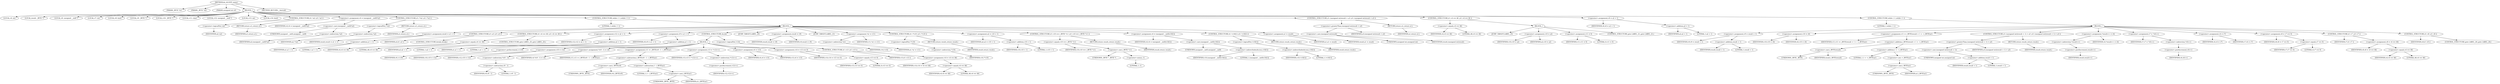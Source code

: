digraph do_rfc1035_name {  
"1000112" [label = "(METHOD,do_rfc1035_name)" ]
"1000113" [label = "(PARAM,_BYTE *a1)" ]
"1000114" [label = "(PARAM,_BYTE *a2)" ]
"1000115" [label = "(PARAM,unsigned int a3)" ]
"1000116" [label = "(BLOCK,,)" ]
"1000117" [label = "(LOCAL,v4: int)" ]
"1000118" [label = "(LOCAL,result: _BYTE *)" ]
"1000119" [label = "(LOCAL,v6: unsigned __int8 *)" ]
"1000120" [label = "(LOCAL,v7: int)" ]
"1000121" [label = "(LOCAL,v8: bool)" ]
"1000122" [label = "(LOCAL,v9: _BYTE *)" ]
"1000123" [label = "(LOCAL,v10: _BYTE *)" ]
"1000124" [label = "(LOCAL,v11: char)" ]
"1000125" [label = "(LOCAL,v12: unsigned __int8 *)" ]
"1000126" [label = "(LOCAL,v13: int)" ]
"1000127" [label = "(LOCAL,v14: bool)" ]
"1000128" [label = "(CONTROL_STRUCTURE,if ( !a2 ),if ( !a2 ))" ]
"1000129" [label = "(<operator>.logicalNot,!a2)" ]
"1000130" [label = "(IDENTIFIER,a2,!a2)" ]
"1000131" [label = "(RETURN,return a1;,return a1;)" ]
"1000132" [label = "(IDENTIFIER,a1,return a1;)" ]
"1000133" [label = "(<operator>.assignment,v4 = (unsigned __int8)*a2)" ]
"1000134" [label = "(IDENTIFIER,v4,v4 = (unsigned __int8)*a2)" ]
"1000135" [label = "(<operator>.cast,(unsigned __int8)*a2)" ]
"1000136" [label = "(UNKNOWN,unsigned __int8,unsigned __int8)" ]
"1000137" [label = "(<operator>.indirection,*a2)" ]
"1000138" [label = "(IDENTIFIER,a2,(unsigned __int8)*a2)" ]
"1000139" [label = "(CONTROL_STRUCTURE,if ( !*a2 ),if ( !*a2 ))" ]
"1000140" [label = "(<operator>.logicalNot,!*a2)" ]
"1000141" [label = "(<operator>.indirection,*a2)" ]
"1000142" [label = "(IDENTIFIER,a2,!*a2)" ]
"1000143" [label = "(RETURN,return a1;,return a1;)" ]
"1000144" [label = "(IDENTIFIER,a1,return a1;)" ]
"1000145" [label = "(CONTROL_STRUCTURE,while ( 1 ),while ( 1 ))" ]
"1000146" [label = "(LITERAL,1,while ( 1 ))" ]
"1000147" [label = "(BLOCK,,)" ]
"1000148" [label = "(<operator>.assignment,result = a1 + 1)" ]
"1000149" [label = "(IDENTIFIER,result,result = a1 + 1)" ]
"1000150" [label = "(<operator>.addition,a1 + 1)" ]
"1000151" [label = "(IDENTIFIER,a1,a1 + 1)" ]
"1000152" [label = "(LITERAL,1,a1 + 1)" ]
"1000153" [label = "(CONTROL_STRUCTURE,if ( a3 ),if ( a3 ))" ]
"1000154" [label = "(IDENTIFIER,a3,if ( a3 ))" ]
"1000155" [label = "(CONTROL_STRUCTURE,break;,break;)" ]
"1000156" [label = "(CONTROL_STRUCTURE,if ( v4 == 46 ),if ( v4 == 46 ))" ]
"1000157" [label = "(<operator>.equals,v4 == 46)" ]
"1000158" [label = "(IDENTIFIER,v4,v4 == 46)" ]
"1000159" [label = "(LITERAL,46,v4 == 46)" ]
"1000160" [label = "(CONTROL_STRUCTURE,goto LABEL_25;,goto LABEL_25;)" ]
"1000161" [label = "(<operator>.assignment,v12 = a2 + 1)" ]
"1000162" [label = "(IDENTIFIER,v12,v12 = a2 + 1)" ]
"1000163" [label = "(<operator>.addition,a2 + 1)" ]
"1000164" [label = "(IDENTIFIER,a2,a2 + 1)" ]
"1000165" [label = "(LITERAL,1,a2 + 1)" ]
"1000166" [label = "(<operator>.assignment,v9 = a1 + 1)" ]
"1000167" [label = "(IDENTIFIER,v9,v9 = a1 + 1)" ]
"1000168" [label = "(<operator>.addition,a1 + 1)" ]
"1000169" [label = "(IDENTIFIER,a1,a1 + 1)" ]
"1000170" [label = "(LITERAL,1,a1 + 1)" ]
"1000171" [label = "(CONTROL_STRUCTURE,do,do)" ]
"1000172" [label = "(BLOCK,,)" ]
"1000173" [label = "(<operator>.preIncrement,++v9)" ]
"1000174" [label = "(IDENTIFIER,v9,++v9)" ]
"1000175" [label = "(<operator>.assignment,v10 = v12)" ]
"1000176" [label = "(IDENTIFIER,v10,v10 = v12)" ]
"1000177" [label = "(IDENTIFIER,v12,v10 = v12)" ]
"1000178" [label = "(<operator>.assignment,*(v9 - 1) = v4)" ]
"1000179" [label = "(<operator>.indirection,*(v9 - 1))" ]
"1000180" [label = "(<operator>.subtraction,v9 - 1)" ]
"1000181" [label = "(IDENTIFIER,v9,v9 - 1)" ]
"1000182" [label = "(LITERAL,1,v9 - 1)" ]
"1000183" [label = "(IDENTIFIER,v4,*(v9 - 1) = v4)" ]
"1000184" [label = "(<operator>.assignment,v11 = (_BYTE)v9 - 1 - (_BYTE)a1)" ]
"1000185" [label = "(IDENTIFIER,v11,v11 = (_BYTE)v9 - 1 - (_BYTE)a1)" ]
"1000186" [label = "(<operator>.subtraction,(_BYTE)v9 - 1 - (_BYTE)a1)" ]
"1000187" [label = "(<operator>.cast,(_BYTE)v9)" ]
"1000188" [label = "(UNKNOWN,_BYTE,_BYTE)" ]
"1000189" [label = "(IDENTIFIER,v9,(_BYTE)v9)" ]
"1000190" [label = "(<operator>.subtraction,1 - (_BYTE)a1)" ]
"1000191" [label = "(LITERAL,1,1 - (_BYTE)a1)" ]
"1000192" [label = "(<operator>.cast,(_BYTE)a1)" ]
"1000193" [label = "(UNKNOWN,_BYTE,_BYTE)" ]
"1000194" [label = "(IDENTIFIER,a1,(_BYTE)a1)" ]
"1000195" [label = "(<operator>.assignment,v13 = *v12++)" ]
"1000196" [label = "(IDENTIFIER,v13,v13 = *v12++)" ]
"1000197" [label = "(<operator>.indirection,*v12++)" ]
"1000198" [label = "(<operator>.postIncrement,v12++)" ]
"1000199" [label = "(IDENTIFIER,v12,v12++)" ]
"1000200" [label = "(<operator>.assignment,v4 = v13)" ]
"1000201" [label = "(IDENTIFIER,v4,v4 = v13)" ]
"1000202" [label = "(IDENTIFIER,v13,v4 = v13)" ]
"1000203" [label = "(<operator>.assignment,v14 = v13 == 0)" ]
"1000204" [label = "(IDENTIFIER,v14,v14 = v13 == 0)" ]
"1000205" [label = "(<operator>.equals,v13 == 0)" ]
"1000206" [label = "(IDENTIFIER,v13,v13 == 0)" ]
"1000207" [label = "(LITERAL,0,v13 == 0)" ]
"1000208" [label = "(CONTROL_STRUCTURE,if ( v13 ),if ( v13 ))" ]
"1000209" [label = "(IDENTIFIER,v13,if ( v13 ))" ]
"1000210" [label = "(<operator>.assignment,v14 = v4 == 46)" ]
"1000211" [label = "(IDENTIFIER,v14,v14 = v4 == 46)" ]
"1000212" [label = "(<operator>.equals,v4 == 46)" ]
"1000213" [label = "(IDENTIFIER,v4,v4 == 46)" ]
"1000214" [label = "(LITERAL,46,v4 == 46)" ]
"1000215" [label = "(<operator>.logicalNot,!v14)" ]
"1000216" [label = "(IDENTIFIER,v14,!v14)" ]
"1000217" [label = "(JUMP_TARGET,LABEL_20)" ]
"1000218" [label = "(<operator>.assignment,result = v9)" ]
"1000219" [label = "(IDENTIFIER,result,result = v9)" ]
"1000220" [label = "(IDENTIFIER,v9,result = v9)" ]
"1000221" [label = "(JUMP_TARGET,LABEL_21)" ]
"1000222" [label = "(<operator>.assignment,*a1 = v11)" ]
"1000223" [label = "(<operator>.indirection,*a1)" ]
"1000224" [label = "(IDENTIFIER,a1,*a1 = v11)" ]
"1000225" [label = "(IDENTIFIER,v11,*a1 = v11)" ]
"1000226" [label = "(CONTROL_STRUCTURE,if ( !*v10 ),if ( !*v10 ))" ]
"1000227" [label = "(<operator>.logicalNot,!*v10)" ]
"1000228" [label = "(<operator>.indirection,*v10)" ]
"1000229" [label = "(IDENTIFIER,v10,!*v10)" ]
"1000230" [label = "(RETURN,return result;,return result;)" ]
"1000231" [label = "(IDENTIFIER,result,return result;)" ]
"1000232" [label = "(<operator>.assignment,a2 = v10 + 1)" ]
"1000233" [label = "(IDENTIFIER,a2,a2 = v10 + 1)" ]
"1000234" [label = "(<operator>.addition,v10 + 1)" ]
"1000235" [label = "(IDENTIFIER,v10,v10 + 1)" ]
"1000236" [label = "(LITERAL,1,v10 + 1)" ]
"1000237" [label = "(CONTROL_STRUCTURE,if ( v10 == (_BYTE *)-1 ),if ( v10 == (_BYTE *)-1 ))" ]
"1000238" [label = "(<operator>.equals,v10 == (_BYTE *)-1)" ]
"1000239" [label = "(IDENTIFIER,v10,v10 == (_BYTE *)-1)" ]
"1000240" [label = "(<operator>.cast,(_BYTE *)-1)" ]
"1000241" [label = "(UNKNOWN,_BYTE *,_BYTE *)" ]
"1000242" [label = "(<operator>.minus,-1)" ]
"1000243" [label = "(LITERAL,1,-1)" ]
"1000244" [label = "(RETURN,return result;,return result;)" ]
"1000245" [label = "(IDENTIFIER,result,return result;)" ]
"1000246" [label = "(<operator>.assignment,v4 = (unsigned __int8)v10[1])" ]
"1000247" [label = "(IDENTIFIER,v4,v4 = (unsigned __int8)v10[1])" ]
"1000248" [label = "(<operator>.cast,(unsigned __int8)v10[1])" ]
"1000249" [label = "(UNKNOWN,unsigned __int8,unsigned __int8)" ]
"1000250" [label = "(<operator>.indirectIndexAccess,v10[1])" ]
"1000251" [label = "(IDENTIFIER,v10,(unsigned __int8)v10[1])" ]
"1000252" [label = "(LITERAL,1,(unsigned __int8)v10[1])" ]
"1000253" [label = "(CONTROL_STRUCTURE,if ( !v10[1] ),if ( !v10[1] ))" ]
"1000254" [label = "(<operator>.logicalNot,!v10[1])" ]
"1000255" [label = "(<operator>.indirectIndexAccess,v10[1])" ]
"1000256" [label = "(IDENTIFIER,v10,!v10[1])" ]
"1000257" [label = "(LITERAL,1,!v10[1])" ]
"1000258" [label = "(RETURN,return result;,return result;)" ]
"1000259" [label = "(IDENTIFIER,result,return result;)" ]
"1000260" [label = "(<operator>.assignment,a1 = result)" ]
"1000261" [label = "(IDENTIFIER,a1,a1 = result)" ]
"1000262" [label = "(IDENTIFIER,result,a1 = result)" ]
"1000263" [label = "(CONTROL_STRUCTURE,if ( (unsigned int)result > a3 ),if ( (unsigned int)result > a3 ))" ]
"1000264" [label = "(<operator>.greaterThan,(unsigned int)result > a3)" ]
"1000265" [label = "(<operator>.cast,(unsigned int)result)" ]
"1000266" [label = "(UNKNOWN,unsigned int,unsigned int)" ]
"1000267" [label = "(IDENTIFIER,result,(unsigned int)result)" ]
"1000268" [label = "(IDENTIFIER,a3,(unsigned int)result > a3)" ]
"1000269" [label = "(RETURN,return a1;,return a1;)" ]
"1000270" [label = "(IDENTIFIER,a1,return a1;)" ]
"1000271" [label = "(CONTROL_STRUCTURE,if ( v4 == 46 ),if ( v4 == 46 ))" ]
"1000272" [label = "(<operator>.equals,v4 == 46)" ]
"1000273" [label = "(IDENTIFIER,v4,v4 == 46)" ]
"1000274" [label = "(LITERAL,46,v4 == 46)" ]
"1000275" [label = "(BLOCK,,)" ]
"1000276" [label = "(JUMP_TARGET,LABEL_25)" ]
"1000277" [label = "(<operator>.assignment,v10 = a2)" ]
"1000278" [label = "(IDENTIFIER,v10,v10 = a2)" ]
"1000279" [label = "(IDENTIFIER,a2,v10 = a2)" ]
"1000280" [label = "(<operator>.assignment,v11 = 0)" ]
"1000281" [label = "(IDENTIFIER,v11,v11 = 0)" ]
"1000282" [label = "(LITERAL,0,v11 = 0)" ]
"1000283" [label = "(CONTROL_STRUCTURE,goto LABEL_21;,goto LABEL_21;)" ]
"1000284" [label = "(<operator>.assignment,v6 = a2 + 1)" ]
"1000285" [label = "(IDENTIFIER,v6,v6 = a2 + 1)" ]
"1000286" [label = "(<operator>.addition,a2 + 1)" ]
"1000287" [label = "(IDENTIFIER,a2,a2 + 1)" ]
"1000288" [label = "(LITERAL,1,a2 + 1)" ]
"1000289" [label = "(CONTROL_STRUCTURE,while ( 1 ),while ( 1 ))" ]
"1000290" [label = "(LITERAL,1,while ( 1 ))" ]
"1000291" [label = "(BLOCK,,)" ]
"1000292" [label = "(<operator>.assignment,v9 = result + 1)" ]
"1000293" [label = "(IDENTIFIER,v9,v9 = result + 1)" ]
"1000294" [label = "(<operator>.addition,result + 1)" ]
"1000295" [label = "(IDENTIFIER,result,result + 1)" ]
"1000296" [label = "(LITERAL,1,result + 1)" ]
"1000297" [label = "(<operator>.assignment,v10 = v6)" ]
"1000298" [label = "(IDENTIFIER,v10,v10 = v6)" ]
"1000299" [label = "(IDENTIFIER,v6,v10 = v6)" ]
"1000300" [label = "(<operator>.assignment,v11 = (_BYTE)result + 1 + ~(_BYTE)a1)" ]
"1000301" [label = "(IDENTIFIER,v11,v11 = (_BYTE)result + 1 + ~(_BYTE)a1)" ]
"1000302" [label = "(<operator>.addition,(_BYTE)result + 1 + ~(_BYTE)a1)" ]
"1000303" [label = "(<operator>.cast,(_BYTE)result)" ]
"1000304" [label = "(UNKNOWN,_BYTE,_BYTE)" ]
"1000305" [label = "(IDENTIFIER,result,(_BYTE)result)" ]
"1000306" [label = "(<operator>.addition,1 + ~(_BYTE)a1)" ]
"1000307" [label = "(LITERAL,1,1 + ~(_BYTE)a1)" ]
"1000308" [label = "(<operator>.not,~(_BYTE)a1)" ]
"1000309" [label = "(<operator>.cast,(_BYTE)a1)" ]
"1000310" [label = "(UNKNOWN,_BYTE,_BYTE)" ]
"1000311" [label = "(IDENTIFIER,a1,(_BYTE)a1)" ]
"1000312" [label = "(CONTROL_STRUCTURE,if ( (unsigned int)(result + 1) > a3 ),if ( (unsigned int)(result + 1) > a3 ))" ]
"1000313" [label = "(<operator>.greaterThan,(unsigned int)(result + 1) > a3)" ]
"1000314" [label = "(<operator>.cast,(unsigned int)(result + 1))" ]
"1000315" [label = "(UNKNOWN,unsigned int,unsigned int)" ]
"1000316" [label = "(<operator>.addition,result + 1)" ]
"1000317" [label = "(IDENTIFIER,result,result + 1)" ]
"1000318" [label = "(LITERAL,1,result + 1)" ]
"1000319" [label = "(IDENTIFIER,a3,(unsigned int)(result + 1) > a3)" ]
"1000320" [label = "(RETURN,return result;,return result;)" ]
"1000321" [label = "(IDENTIFIER,result,return result;)" ]
"1000322" [label = "(<operator>.assignment,*result++ = v4)" ]
"1000323" [label = "(<operator>.indirection,*result++)" ]
"1000324" [label = "(<operator>.postIncrement,result++)" ]
"1000325" [label = "(IDENTIFIER,result,result++)" ]
"1000326" [label = "(IDENTIFIER,v4,*result++ = v4)" ]
"1000327" [label = "(<operator>.assignment,v7 = *v6++)" ]
"1000328" [label = "(IDENTIFIER,v7,v7 = *v6++)" ]
"1000329" [label = "(<operator>.indirection,*v6++)" ]
"1000330" [label = "(<operator>.postIncrement,v6++)" ]
"1000331" [label = "(IDENTIFIER,v6,v6++)" ]
"1000332" [label = "(<operator>.assignment,v4 = v7)" ]
"1000333" [label = "(IDENTIFIER,v4,v4 = v7)" ]
"1000334" [label = "(IDENTIFIER,v7,v4 = v7)" ]
"1000335" [label = "(<operator>.assignment,v8 = v7 == 0)" ]
"1000336" [label = "(IDENTIFIER,v8,v8 = v7 == 0)" ]
"1000337" [label = "(<operator>.equals,v7 == 0)" ]
"1000338" [label = "(IDENTIFIER,v7,v7 == 0)" ]
"1000339" [label = "(LITERAL,0,v7 == 0)" ]
"1000340" [label = "(CONTROL_STRUCTURE,if ( v7 ),if ( v7 ))" ]
"1000341" [label = "(IDENTIFIER,v7,if ( v7 ))" ]
"1000342" [label = "(<operator>.assignment,v8 = v4 == 46)" ]
"1000343" [label = "(IDENTIFIER,v8,v8 = v4 == 46)" ]
"1000344" [label = "(<operator>.equals,v4 == 46)" ]
"1000345" [label = "(IDENTIFIER,v4,v4 == 46)" ]
"1000346" [label = "(LITERAL,46,v4 == 46)" ]
"1000347" [label = "(CONTROL_STRUCTURE,if ( v8 ),if ( v8 ))" ]
"1000348" [label = "(IDENTIFIER,v8,if ( v8 ))" ]
"1000349" [label = "(CONTROL_STRUCTURE,goto LABEL_20;,goto LABEL_20;)" ]
"1000350" [label = "(METHOD_RETURN,__fastcall)" ]
  "1000112" -> "1000113" 
  "1000112" -> "1000114" 
  "1000112" -> "1000115" 
  "1000112" -> "1000116" 
  "1000112" -> "1000350" 
  "1000116" -> "1000117" 
  "1000116" -> "1000118" 
  "1000116" -> "1000119" 
  "1000116" -> "1000120" 
  "1000116" -> "1000121" 
  "1000116" -> "1000122" 
  "1000116" -> "1000123" 
  "1000116" -> "1000124" 
  "1000116" -> "1000125" 
  "1000116" -> "1000126" 
  "1000116" -> "1000127" 
  "1000116" -> "1000128" 
  "1000116" -> "1000133" 
  "1000116" -> "1000139" 
  "1000116" -> "1000145" 
  "1000116" -> "1000263" 
  "1000116" -> "1000271" 
  "1000116" -> "1000284" 
  "1000116" -> "1000289" 
  "1000128" -> "1000129" 
  "1000128" -> "1000131" 
  "1000129" -> "1000130" 
  "1000131" -> "1000132" 
  "1000133" -> "1000134" 
  "1000133" -> "1000135" 
  "1000135" -> "1000136" 
  "1000135" -> "1000137" 
  "1000137" -> "1000138" 
  "1000139" -> "1000140" 
  "1000139" -> "1000143" 
  "1000140" -> "1000141" 
  "1000141" -> "1000142" 
  "1000143" -> "1000144" 
  "1000145" -> "1000146" 
  "1000145" -> "1000147" 
  "1000147" -> "1000148" 
  "1000147" -> "1000153" 
  "1000147" -> "1000156" 
  "1000147" -> "1000161" 
  "1000147" -> "1000166" 
  "1000147" -> "1000171" 
  "1000147" -> "1000217" 
  "1000147" -> "1000218" 
  "1000147" -> "1000221" 
  "1000147" -> "1000222" 
  "1000147" -> "1000226" 
  "1000147" -> "1000232" 
  "1000147" -> "1000237" 
  "1000147" -> "1000246" 
  "1000147" -> "1000253" 
  "1000147" -> "1000260" 
  "1000148" -> "1000149" 
  "1000148" -> "1000150" 
  "1000150" -> "1000151" 
  "1000150" -> "1000152" 
  "1000153" -> "1000154" 
  "1000153" -> "1000155" 
  "1000156" -> "1000157" 
  "1000156" -> "1000160" 
  "1000157" -> "1000158" 
  "1000157" -> "1000159" 
  "1000161" -> "1000162" 
  "1000161" -> "1000163" 
  "1000163" -> "1000164" 
  "1000163" -> "1000165" 
  "1000166" -> "1000167" 
  "1000166" -> "1000168" 
  "1000168" -> "1000169" 
  "1000168" -> "1000170" 
  "1000171" -> "1000172" 
  "1000171" -> "1000215" 
  "1000172" -> "1000173" 
  "1000172" -> "1000175" 
  "1000172" -> "1000178" 
  "1000172" -> "1000184" 
  "1000172" -> "1000195" 
  "1000172" -> "1000200" 
  "1000172" -> "1000203" 
  "1000172" -> "1000208" 
  "1000173" -> "1000174" 
  "1000175" -> "1000176" 
  "1000175" -> "1000177" 
  "1000178" -> "1000179" 
  "1000178" -> "1000183" 
  "1000179" -> "1000180" 
  "1000180" -> "1000181" 
  "1000180" -> "1000182" 
  "1000184" -> "1000185" 
  "1000184" -> "1000186" 
  "1000186" -> "1000187" 
  "1000186" -> "1000190" 
  "1000187" -> "1000188" 
  "1000187" -> "1000189" 
  "1000190" -> "1000191" 
  "1000190" -> "1000192" 
  "1000192" -> "1000193" 
  "1000192" -> "1000194" 
  "1000195" -> "1000196" 
  "1000195" -> "1000197" 
  "1000197" -> "1000198" 
  "1000198" -> "1000199" 
  "1000200" -> "1000201" 
  "1000200" -> "1000202" 
  "1000203" -> "1000204" 
  "1000203" -> "1000205" 
  "1000205" -> "1000206" 
  "1000205" -> "1000207" 
  "1000208" -> "1000209" 
  "1000208" -> "1000210" 
  "1000210" -> "1000211" 
  "1000210" -> "1000212" 
  "1000212" -> "1000213" 
  "1000212" -> "1000214" 
  "1000215" -> "1000216" 
  "1000218" -> "1000219" 
  "1000218" -> "1000220" 
  "1000222" -> "1000223" 
  "1000222" -> "1000225" 
  "1000223" -> "1000224" 
  "1000226" -> "1000227" 
  "1000226" -> "1000230" 
  "1000227" -> "1000228" 
  "1000228" -> "1000229" 
  "1000230" -> "1000231" 
  "1000232" -> "1000233" 
  "1000232" -> "1000234" 
  "1000234" -> "1000235" 
  "1000234" -> "1000236" 
  "1000237" -> "1000238" 
  "1000237" -> "1000244" 
  "1000238" -> "1000239" 
  "1000238" -> "1000240" 
  "1000240" -> "1000241" 
  "1000240" -> "1000242" 
  "1000242" -> "1000243" 
  "1000244" -> "1000245" 
  "1000246" -> "1000247" 
  "1000246" -> "1000248" 
  "1000248" -> "1000249" 
  "1000248" -> "1000250" 
  "1000250" -> "1000251" 
  "1000250" -> "1000252" 
  "1000253" -> "1000254" 
  "1000253" -> "1000258" 
  "1000254" -> "1000255" 
  "1000255" -> "1000256" 
  "1000255" -> "1000257" 
  "1000258" -> "1000259" 
  "1000260" -> "1000261" 
  "1000260" -> "1000262" 
  "1000263" -> "1000264" 
  "1000263" -> "1000269" 
  "1000264" -> "1000265" 
  "1000264" -> "1000268" 
  "1000265" -> "1000266" 
  "1000265" -> "1000267" 
  "1000269" -> "1000270" 
  "1000271" -> "1000272" 
  "1000271" -> "1000275" 
  "1000272" -> "1000273" 
  "1000272" -> "1000274" 
  "1000275" -> "1000276" 
  "1000275" -> "1000277" 
  "1000275" -> "1000280" 
  "1000275" -> "1000283" 
  "1000277" -> "1000278" 
  "1000277" -> "1000279" 
  "1000280" -> "1000281" 
  "1000280" -> "1000282" 
  "1000284" -> "1000285" 
  "1000284" -> "1000286" 
  "1000286" -> "1000287" 
  "1000286" -> "1000288" 
  "1000289" -> "1000290" 
  "1000289" -> "1000291" 
  "1000291" -> "1000292" 
  "1000291" -> "1000297" 
  "1000291" -> "1000300" 
  "1000291" -> "1000312" 
  "1000291" -> "1000322" 
  "1000291" -> "1000327" 
  "1000291" -> "1000332" 
  "1000291" -> "1000335" 
  "1000291" -> "1000340" 
  "1000291" -> "1000347" 
  "1000292" -> "1000293" 
  "1000292" -> "1000294" 
  "1000294" -> "1000295" 
  "1000294" -> "1000296" 
  "1000297" -> "1000298" 
  "1000297" -> "1000299" 
  "1000300" -> "1000301" 
  "1000300" -> "1000302" 
  "1000302" -> "1000303" 
  "1000302" -> "1000306" 
  "1000303" -> "1000304" 
  "1000303" -> "1000305" 
  "1000306" -> "1000307" 
  "1000306" -> "1000308" 
  "1000308" -> "1000309" 
  "1000309" -> "1000310" 
  "1000309" -> "1000311" 
  "1000312" -> "1000313" 
  "1000312" -> "1000320" 
  "1000313" -> "1000314" 
  "1000313" -> "1000319" 
  "1000314" -> "1000315" 
  "1000314" -> "1000316" 
  "1000316" -> "1000317" 
  "1000316" -> "1000318" 
  "1000320" -> "1000321" 
  "1000322" -> "1000323" 
  "1000322" -> "1000326" 
  "1000323" -> "1000324" 
  "1000324" -> "1000325" 
  "1000327" -> "1000328" 
  "1000327" -> "1000329" 
  "1000329" -> "1000330" 
  "1000330" -> "1000331" 
  "1000332" -> "1000333" 
  "1000332" -> "1000334" 
  "1000335" -> "1000336" 
  "1000335" -> "1000337" 
  "1000337" -> "1000338" 
  "1000337" -> "1000339" 
  "1000340" -> "1000341" 
  "1000340" -> "1000342" 
  "1000342" -> "1000343" 
  "1000342" -> "1000344" 
  "1000344" -> "1000345" 
  "1000344" -> "1000346" 
  "1000347" -> "1000348" 
  "1000347" -> "1000349" 
}
